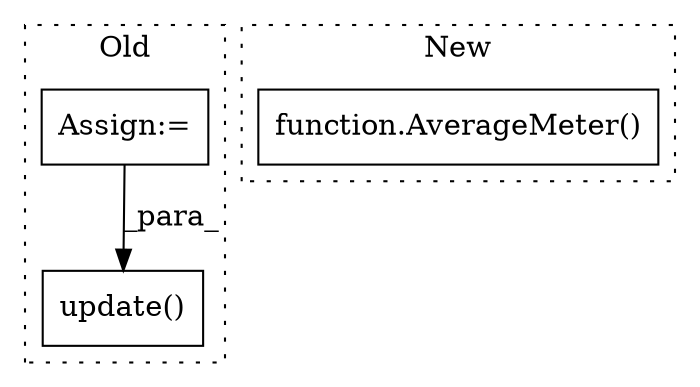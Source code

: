 digraph G {
subgraph cluster0 {
1 [label="update()" a="75" s="12910,12956" l="13,1" shape="box"];
3 [label="Assign:=" a="68" s="12852" l="3" shape="box"];
label = "Old";
style="dotted";
}
subgraph cluster1 {
2 [label="function.AverageMeter()" a="75" s="10453" l="14" shape="box"];
label = "New";
style="dotted";
}
3 -> 1 [label="_para_"];
}